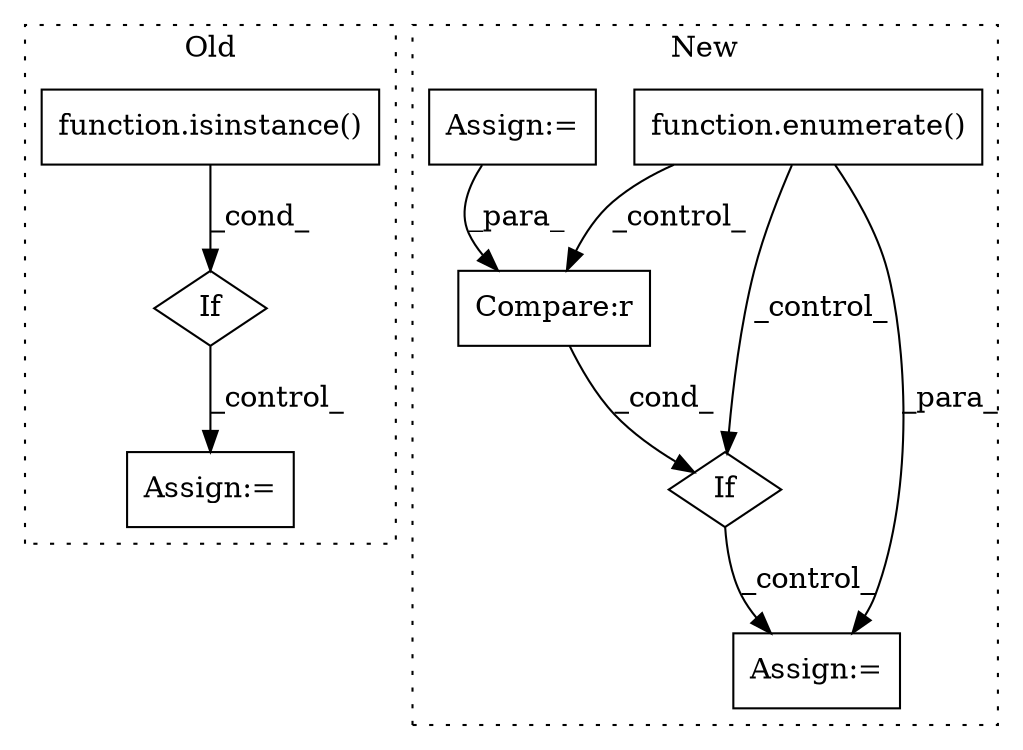 digraph G {
subgraph cluster0 {
1 [label="function.isinstance()" a="75" s="3039,3070" l="11,1" shape="box"];
3 [label="If" a="96" s="3022" l="3" shape="diamond"];
4 [label="Assign:=" a="68" s="3863" l="3" shape="box"];
label = "Old";
style="dotted";
}
subgraph cluster1 {
2 [label="function.enumerate()" a="75" s="3179,3199" l="10,1" shape="box"];
5 [label="Assign:=" a="68" s="3665" l="3" shape="box"];
6 [label="Assign:=" a="68" s="3110" l="25" shape="box"];
7 [label="If" a="96" s="3421" l="3" shape="diamond"];
8 [label="Compare:r" a="40" s="3424" l="13" shape="box"];
label = "New";
style="dotted";
}
1 -> 3 [label="_cond_"];
2 -> 7 [label="_control_"];
2 -> 5 [label="_para_"];
2 -> 8 [label="_control_"];
3 -> 4 [label="_control_"];
6 -> 8 [label="_para_"];
7 -> 5 [label="_control_"];
8 -> 7 [label="_cond_"];
}
